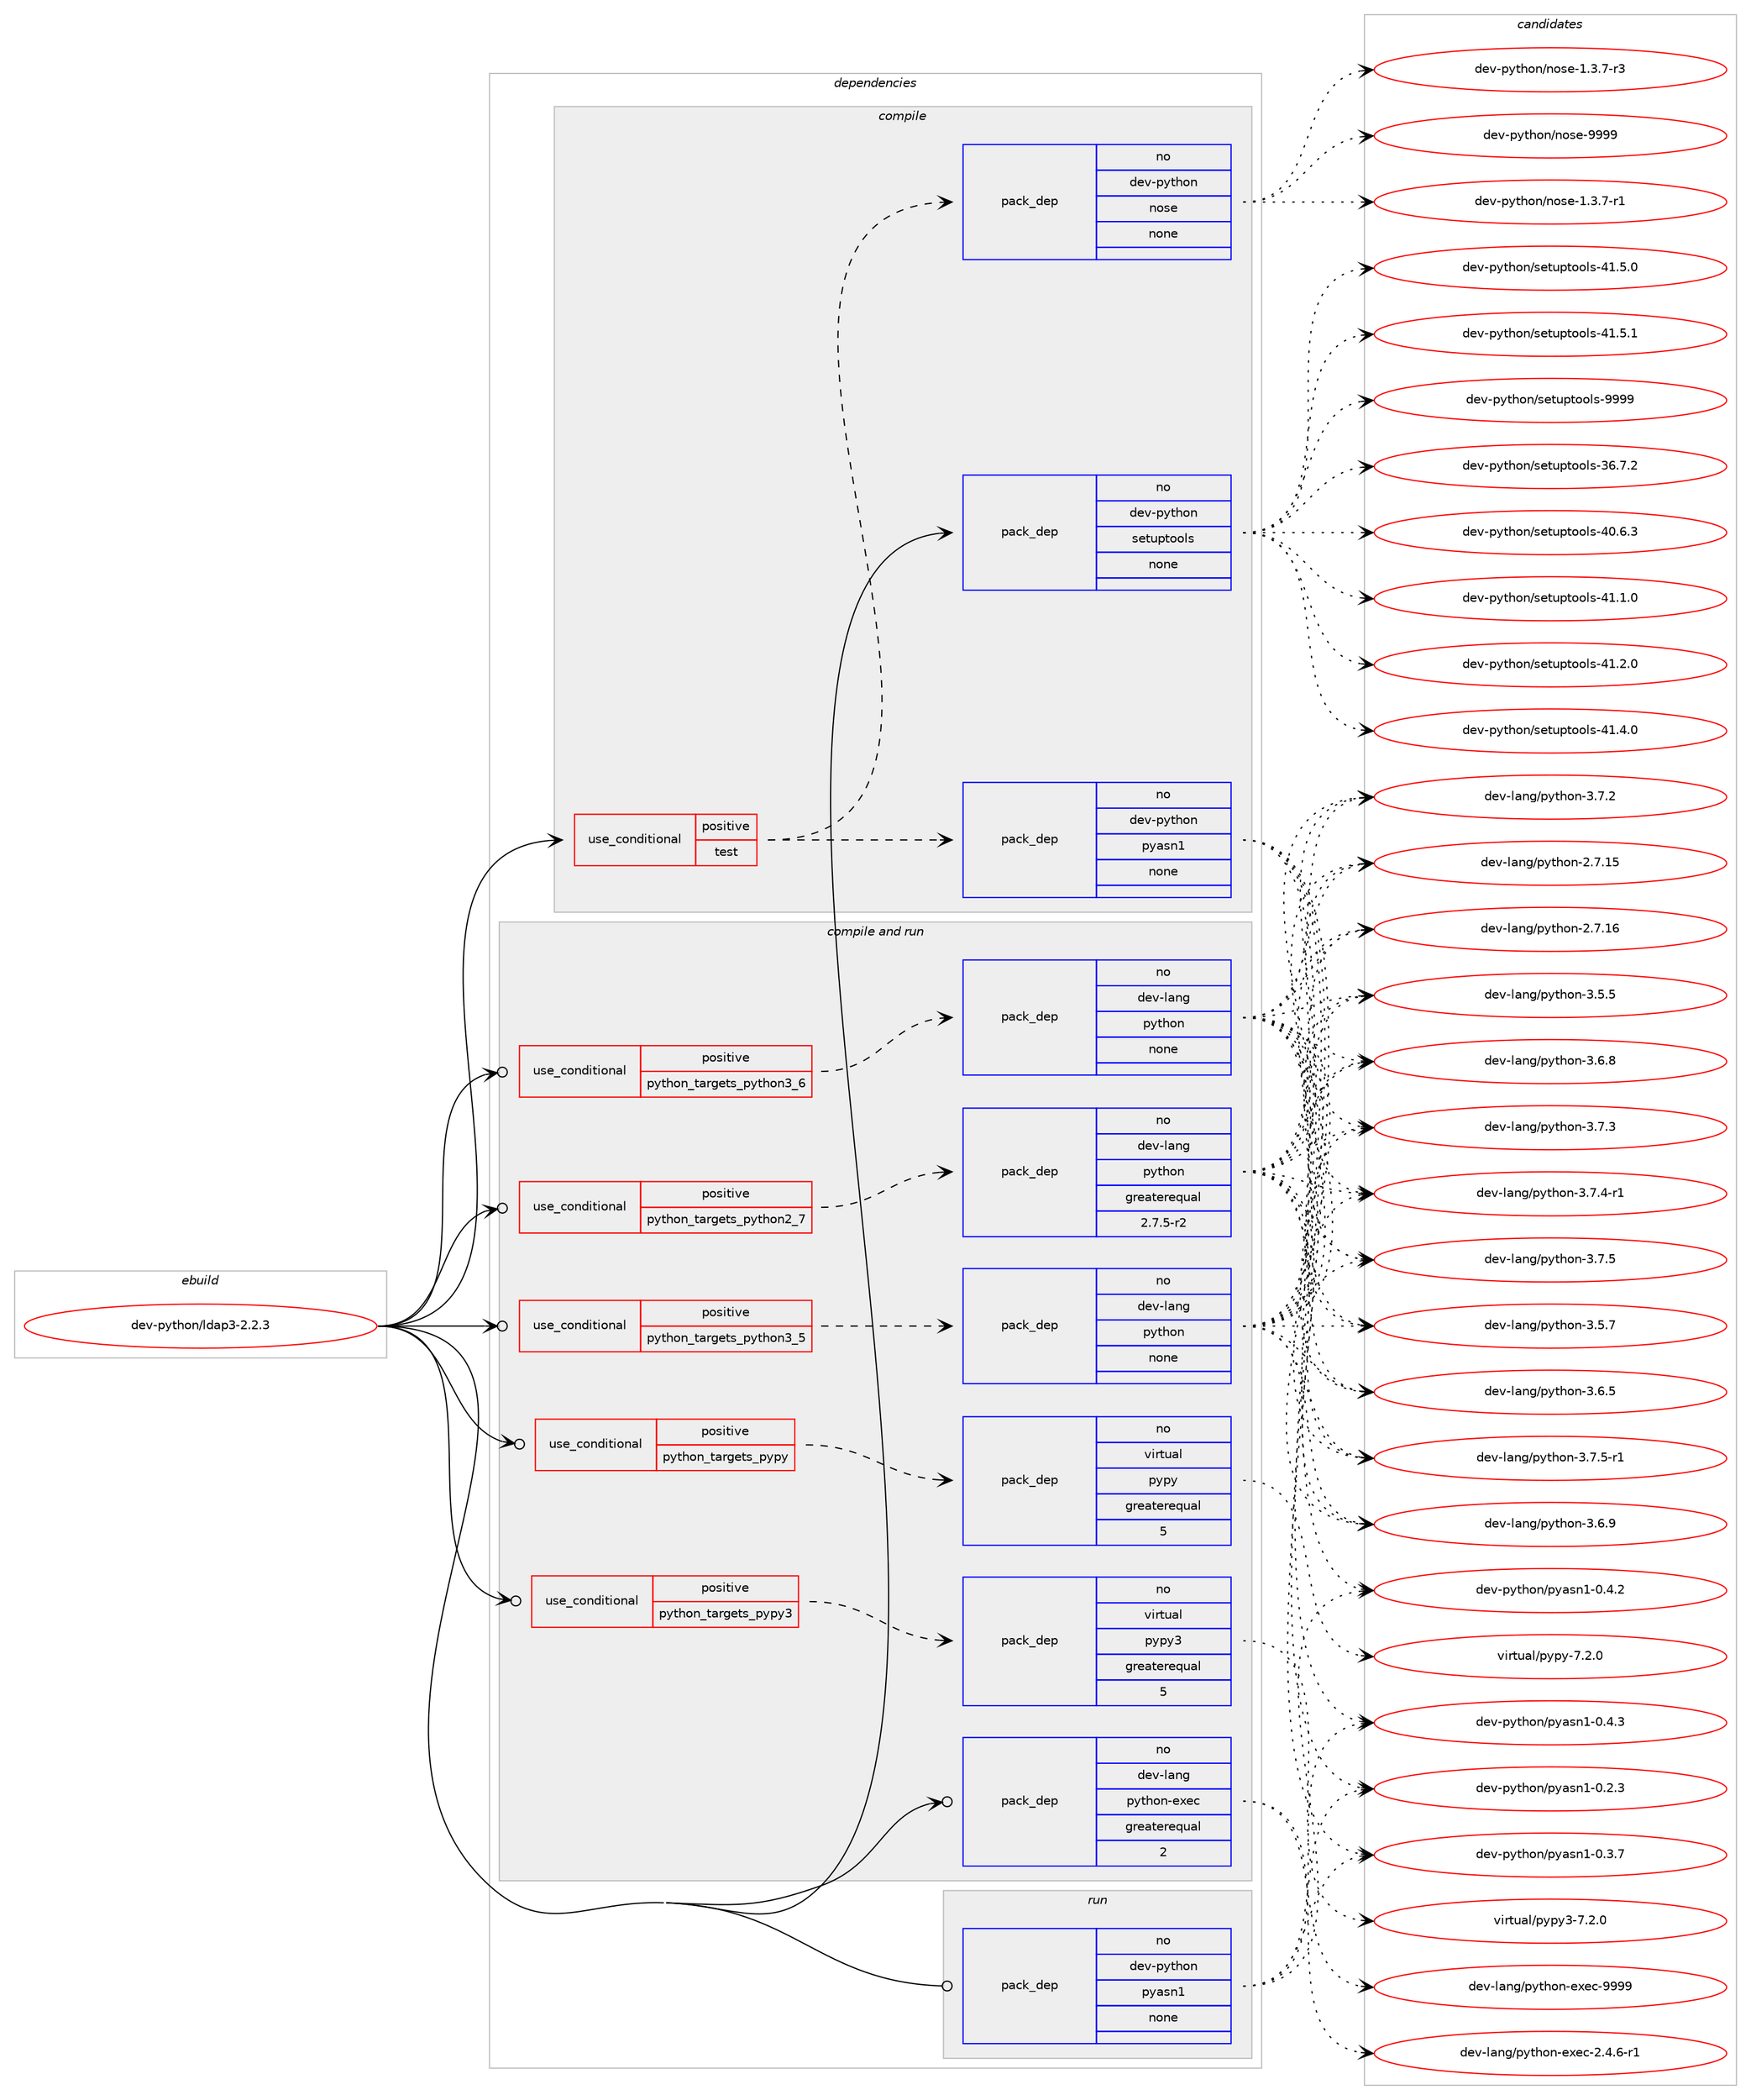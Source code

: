 digraph prolog {

# *************
# Graph options
# *************

newrank=true;
concentrate=true;
compound=true;
graph [rankdir=LR,fontname=Helvetica,fontsize=10,ranksep=1.5];#, ranksep=2.5, nodesep=0.2];
edge  [arrowhead=vee];
node  [fontname=Helvetica,fontsize=10];

# **********
# The ebuild
# **********

subgraph cluster_leftcol {
color=gray;
rank=same;
label=<<i>ebuild</i>>;
id [label="dev-python/ldap3-2.2.3", color=red, width=4, href="../dev-python/ldap3-2.2.3.svg"];
}

# ****************
# The dependencies
# ****************

subgraph cluster_midcol {
color=gray;
label=<<i>dependencies</i>>;
subgraph cluster_compile {
fillcolor="#eeeeee";
style=filled;
label=<<i>compile</i>>;
subgraph cond141869 {
dependency612646 [label=<<TABLE BORDER="0" CELLBORDER="1" CELLSPACING="0" CELLPADDING="4"><TR><TD ROWSPAN="3" CELLPADDING="10">use_conditional</TD></TR><TR><TD>positive</TD></TR><TR><TD>test</TD></TR></TABLE>>, shape=none, color=red];
subgraph pack458973 {
dependency612647 [label=<<TABLE BORDER="0" CELLBORDER="1" CELLSPACING="0" CELLPADDING="4" WIDTH="220"><TR><TD ROWSPAN="6" CELLPADDING="30">pack_dep</TD></TR><TR><TD WIDTH="110">no</TD></TR><TR><TD>dev-python</TD></TR><TR><TD>nose</TD></TR><TR><TD>none</TD></TR><TR><TD></TD></TR></TABLE>>, shape=none, color=blue];
}
dependency612646:e -> dependency612647:w [weight=20,style="dashed",arrowhead="vee"];
subgraph pack458974 {
dependency612648 [label=<<TABLE BORDER="0" CELLBORDER="1" CELLSPACING="0" CELLPADDING="4" WIDTH="220"><TR><TD ROWSPAN="6" CELLPADDING="30">pack_dep</TD></TR><TR><TD WIDTH="110">no</TD></TR><TR><TD>dev-python</TD></TR><TR><TD>pyasn1</TD></TR><TR><TD>none</TD></TR><TR><TD></TD></TR></TABLE>>, shape=none, color=blue];
}
dependency612646:e -> dependency612648:w [weight=20,style="dashed",arrowhead="vee"];
}
id:e -> dependency612646:w [weight=20,style="solid",arrowhead="vee"];
subgraph pack458975 {
dependency612649 [label=<<TABLE BORDER="0" CELLBORDER="1" CELLSPACING="0" CELLPADDING="4" WIDTH="220"><TR><TD ROWSPAN="6" CELLPADDING="30">pack_dep</TD></TR><TR><TD WIDTH="110">no</TD></TR><TR><TD>dev-python</TD></TR><TR><TD>setuptools</TD></TR><TR><TD>none</TD></TR><TR><TD></TD></TR></TABLE>>, shape=none, color=blue];
}
id:e -> dependency612649:w [weight=20,style="solid",arrowhead="vee"];
}
subgraph cluster_compileandrun {
fillcolor="#eeeeee";
style=filled;
label=<<i>compile and run</i>>;
subgraph cond141870 {
dependency612650 [label=<<TABLE BORDER="0" CELLBORDER="1" CELLSPACING="0" CELLPADDING="4"><TR><TD ROWSPAN="3" CELLPADDING="10">use_conditional</TD></TR><TR><TD>positive</TD></TR><TR><TD>python_targets_pypy</TD></TR></TABLE>>, shape=none, color=red];
subgraph pack458976 {
dependency612651 [label=<<TABLE BORDER="0" CELLBORDER="1" CELLSPACING="0" CELLPADDING="4" WIDTH="220"><TR><TD ROWSPAN="6" CELLPADDING="30">pack_dep</TD></TR><TR><TD WIDTH="110">no</TD></TR><TR><TD>virtual</TD></TR><TR><TD>pypy</TD></TR><TR><TD>greaterequal</TD></TR><TR><TD>5</TD></TR></TABLE>>, shape=none, color=blue];
}
dependency612650:e -> dependency612651:w [weight=20,style="dashed",arrowhead="vee"];
}
id:e -> dependency612650:w [weight=20,style="solid",arrowhead="odotvee"];
subgraph cond141871 {
dependency612652 [label=<<TABLE BORDER="0" CELLBORDER="1" CELLSPACING="0" CELLPADDING="4"><TR><TD ROWSPAN="3" CELLPADDING="10">use_conditional</TD></TR><TR><TD>positive</TD></TR><TR><TD>python_targets_pypy3</TD></TR></TABLE>>, shape=none, color=red];
subgraph pack458977 {
dependency612653 [label=<<TABLE BORDER="0" CELLBORDER="1" CELLSPACING="0" CELLPADDING="4" WIDTH="220"><TR><TD ROWSPAN="6" CELLPADDING="30">pack_dep</TD></TR><TR><TD WIDTH="110">no</TD></TR><TR><TD>virtual</TD></TR><TR><TD>pypy3</TD></TR><TR><TD>greaterequal</TD></TR><TR><TD>5</TD></TR></TABLE>>, shape=none, color=blue];
}
dependency612652:e -> dependency612653:w [weight=20,style="dashed",arrowhead="vee"];
}
id:e -> dependency612652:w [weight=20,style="solid",arrowhead="odotvee"];
subgraph cond141872 {
dependency612654 [label=<<TABLE BORDER="0" CELLBORDER="1" CELLSPACING="0" CELLPADDING="4"><TR><TD ROWSPAN="3" CELLPADDING="10">use_conditional</TD></TR><TR><TD>positive</TD></TR><TR><TD>python_targets_python2_7</TD></TR></TABLE>>, shape=none, color=red];
subgraph pack458978 {
dependency612655 [label=<<TABLE BORDER="0" CELLBORDER="1" CELLSPACING="0" CELLPADDING="4" WIDTH="220"><TR><TD ROWSPAN="6" CELLPADDING="30">pack_dep</TD></TR><TR><TD WIDTH="110">no</TD></TR><TR><TD>dev-lang</TD></TR><TR><TD>python</TD></TR><TR><TD>greaterequal</TD></TR><TR><TD>2.7.5-r2</TD></TR></TABLE>>, shape=none, color=blue];
}
dependency612654:e -> dependency612655:w [weight=20,style="dashed",arrowhead="vee"];
}
id:e -> dependency612654:w [weight=20,style="solid",arrowhead="odotvee"];
subgraph cond141873 {
dependency612656 [label=<<TABLE BORDER="0" CELLBORDER="1" CELLSPACING="0" CELLPADDING="4"><TR><TD ROWSPAN="3" CELLPADDING="10">use_conditional</TD></TR><TR><TD>positive</TD></TR><TR><TD>python_targets_python3_5</TD></TR></TABLE>>, shape=none, color=red];
subgraph pack458979 {
dependency612657 [label=<<TABLE BORDER="0" CELLBORDER="1" CELLSPACING="0" CELLPADDING="4" WIDTH="220"><TR><TD ROWSPAN="6" CELLPADDING="30">pack_dep</TD></TR><TR><TD WIDTH="110">no</TD></TR><TR><TD>dev-lang</TD></TR><TR><TD>python</TD></TR><TR><TD>none</TD></TR><TR><TD></TD></TR></TABLE>>, shape=none, color=blue];
}
dependency612656:e -> dependency612657:w [weight=20,style="dashed",arrowhead="vee"];
}
id:e -> dependency612656:w [weight=20,style="solid",arrowhead="odotvee"];
subgraph cond141874 {
dependency612658 [label=<<TABLE BORDER="0" CELLBORDER="1" CELLSPACING="0" CELLPADDING="4"><TR><TD ROWSPAN="3" CELLPADDING="10">use_conditional</TD></TR><TR><TD>positive</TD></TR><TR><TD>python_targets_python3_6</TD></TR></TABLE>>, shape=none, color=red];
subgraph pack458980 {
dependency612659 [label=<<TABLE BORDER="0" CELLBORDER="1" CELLSPACING="0" CELLPADDING="4" WIDTH="220"><TR><TD ROWSPAN="6" CELLPADDING="30">pack_dep</TD></TR><TR><TD WIDTH="110">no</TD></TR><TR><TD>dev-lang</TD></TR><TR><TD>python</TD></TR><TR><TD>none</TD></TR><TR><TD></TD></TR></TABLE>>, shape=none, color=blue];
}
dependency612658:e -> dependency612659:w [weight=20,style="dashed",arrowhead="vee"];
}
id:e -> dependency612658:w [weight=20,style="solid",arrowhead="odotvee"];
subgraph pack458981 {
dependency612660 [label=<<TABLE BORDER="0" CELLBORDER="1" CELLSPACING="0" CELLPADDING="4" WIDTH="220"><TR><TD ROWSPAN="6" CELLPADDING="30">pack_dep</TD></TR><TR><TD WIDTH="110">no</TD></TR><TR><TD>dev-lang</TD></TR><TR><TD>python-exec</TD></TR><TR><TD>greaterequal</TD></TR><TR><TD>2</TD></TR></TABLE>>, shape=none, color=blue];
}
id:e -> dependency612660:w [weight=20,style="solid",arrowhead="odotvee"];
}
subgraph cluster_run {
fillcolor="#eeeeee";
style=filled;
label=<<i>run</i>>;
subgraph pack458982 {
dependency612661 [label=<<TABLE BORDER="0" CELLBORDER="1" CELLSPACING="0" CELLPADDING="4" WIDTH="220"><TR><TD ROWSPAN="6" CELLPADDING="30">pack_dep</TD></TR><TR><TD WIDTH="110">no</TD></TR><TR><TD>dev-python</TD></TR><TR><TD>pyasn1</TD></TR><TR><TD>none</TD></TR><TR><TD></TD></TR></TABLE>>, shape=none, color=blue];
}
id:e -> dependency612661:w [weight=20,style="solid",arrowhead="odot"];
}
}

# **************
# The candidates
# **************

subgraph cluster_choices {
rank=same;
color=gray;
label=<<i>candidates</i>>;

subgraph choice458973 {
color=black;
nodesep=1;
choice10010111845112121116104111110471101111151014549465146554511449 [label="dev-python/nose-1.3.7-r1", color=red, width=4,href="../dev-python/nose-1.3.7-r1.svg"];
choice10010111845112121116104111110471101111151014549465146554511451 [label="dev-python/nose-1.3.7-r3", color=red, width=4,href="../dev-python/nose-1.3.7-r3.svg"];
choice10010111845112121116104111110471101111151014557575757 [label="dev-python/nose-9999", color=red, width=4,href="../dev-python/nose-9999.svg"];
dependency612647:e -> choice10010111845112121116104111110471101111151014549465146554511449:w [style=dotted,weight="100"];
dependency612647:e -> choice10010111845112121116104111110471101111151014549465146554511451:w [style=dotted,weight="100"];
dependency612647:e -> choice10010111845112121116104111110471101111151014557575757:w [style=dotted,weight="100"];
}
subgraph choice458974 {
color=black;
nodesep=1;
choice10010111845112121116104111110471121219711511049454846504651 [label="dev-python/pyasn1-0.2.3", color=red, width=4,href="../dev-python/pyasn1-0.2.3.svg"];
choice10010111845112121116104111110471121219711511049454846514655 [label="dev-python/pyasn1-0.3.7", color=red, width=4,href="../dev-python/pyasn1-0.3.7.svg"];
choice10010111845112121116104111110471121219711511049454846524650 [label="dev-python/pyasn1-0.4.2", color=red, width=4,href="../dev-python/pyasn1-0.4.2.svg"];
choice10010111845112121116104111110471121219711511049454846524651 [label="dev-python/pyasn1-0.4.3", color=red, width=4,href="../dev-python/pyasn1-0.4.3.svg"];
dependency612648:e -> choice10010111845112121116104111110471121219711511049454846504651:w [style=dotted,weight="100"];
dependency612648:e -> choice10010111845112121116104111110471121219711511049454846514655:w [style=dotted,weight="100"];
dependency612648:e -> choice10010111845112121116104111110471121219711511049454846524650:w [style=dotted,weight="100"];
dependency612648:e -> choice10010111845112121116104111110471121219711511049454846524651:w [style=dotted,weight="100"];
}
subgraph choice458975 {
color=black;
nodesep=1;
choice100101118451121211161041111104711510111611711211611111110811545515446554650 [label="dev-python/setuptools-36.7.2", color=red, width=4,href="../dev-python/setuptools-36.7.2.svg"];
choice100101118451121211161041111104711510111611711211611111110811545524846544651 [label="dev-python/setuptools-40.6.3", color=red, width=4,href="../dev-python/setuptools-40.6.3.svg"];
choice100101118451121211161041111104711510111611711211611111110811545524946494648 [label="dev-python/setuptools-41.1.0", color=red, width=4,href="../dev-python/setuptools-41.1.0.svg"];
choice100101118451121211161041111104711510111611711211611111110811545524946504648 [label="dev-python/setuptools-41.2.0", color=red, width=4,href="../dev-python/setuptools-41.2.0.svg"];
choice100101118451121211161041111104711510111611711211611111110811545524946524648 [label="dev-python/setuptools-41.4.0", color=red, width=4,href="../dev-python/setuptools-41.4.0.svg"];
choice100101118451121211161041111104711510111611711211611111110811545524946534648 [label="dev-python/setuptools-41.5.0", color=red, width=4,href="../dev-python/setuptools-41.5.0.svg"];
choice100101118451121211161041111104711510111611711211611111110811545524946534649 [label="dev-python/setuptools-41.5.1", color=red, width=4,href="../dev-python/setuptools-41.5.1.svg"];
choice10010111845112121116104111110471151011161171121161111111081154557575757 [label="dev-python/setuptools-9999", color=red, width=4,href="../dev-python/setuptools-9999.svg"];
dependency612649:e -> choice100101118451121211161041111104711510111611711211611111110811545515446554650:w [style=dotted,weight="100"];
dependency612649:e -> choice100101118451121211161041111104711510111611711211611111110811545524846544651:w [style=dotted,weight="100"];
dependency612649:e -> choice100101118451121211161041111104711510111611711211611111110811545524946494648:w [style=dotted,weight="100"];
dependency612649:e -> choice100101118451121211161041111104711510111611711211611111110811545524946504648:w [style=dotted,weight="100"];
dependency612649:e -> choice100101118451121211161041111104711510111611711211611111110811545524946524648:w [style=dotted,weight="100"];
dependency612649:e -> choice100101118451121211161041111104711510111611711211611111110811545524946534648:w [style=dotted,weight="100"];
dependency612649:e -> choice100101118451121211161041111104711510111611711211611111110811545524946534649:w [style=dotted,weight="100"];
dependency612649:e -> choice10010111845112121116104111110471151011161171121161111111081154557575757:w [style=dotted,weight="100"];
}
subgraph choice458976 {
color=black;
nodesep=1;
choice1181051141161179710847112121112121455546504648 [label="virtual/pypy-7.2.0", color=red, width=4,href="../virtual/pypy-7.2.0.svg"];
dependency612651:e -> choice1181051141161179710847112121112121455546504648:w [style=dotted,weight="100"];
}
subgraph choice458977 {
color=black;
nodesep=1;
choice118105114116117971084711212111212151455546504648 [label="virtual/pypy3-7.2.0", color=red, width=4,href="../virtual/pypy3-7.2.0.svg"];
dependency612653:e -> choice118105114116117971084711212111212151455546504648:w [style=dotted,weight="100"];
}
subgraph choice458978 {
color=black;
nodesep=1;
choice10010111845108971101034711212111610411111045504655464953 [label="dev-lang/python-2.7.15", color=red, width=4,href="../dev-lang/python-2.7.15.svg"];
choice10010111845108971101034711212111610411111045504655464954 [label="dev-lang/python-2.7.16", color=red, width=4,href="../dev-lang/python-2.7.16.svg"];
choice100101118451089711010347112121116104111110455146534653 [label="dev-lang/python-3.5.5", color=red, width=4,href="../dev-lang/python-3.5.5.svg"];
choice100101118451089711010347112121116104111110455146534655 [label="dev-lang/python-3.5.7", color=red, width=4,href="../dev-lang/python-3.5.7.svg"];
choice100101118451089711010347112121116104111110455146544653 [label="dev-lang/python-3.6.5", color=red, width=4,href="../dev-lang/python-3.6.5.svg"];
choice100101118451089711010347112121116104111110455146544656 [label="dev-lang/python-3.6.8", color=red, width=4,href="../dev-lang/python-3.6.8.svg"];
choice100101118451089711010347112121116104111110455146544657 [label="dev-lang/python-3.6.9", color=red, width=4,href="../dev-lang/python-3.6.9.svg"];
choice100101118451089711010347112121116104111110455146554650 [label="dev-lang/python-3.7.2", color=red, width=4,href="../dev-lang/python-3.7.2.svg"];
choice100101118451089711010347112121116104111110455146554651 [label="dev-lang/python-3.7.3", color=red, width=4,href="../dev-lang/python-3.7.3.svg"];
choice1001011184510897110103471121211161041111104551465546524511449 [label="dev-lang/python-3.7.4-r1", color=red, width=4,href="../dev-lang/python-3.7.4-r1.svg"];
choice100101118451089711010347112121116104111110455146554653 [label="dev-lang/python-3.7.5", color=red, width=4,href="../dev-lang/python-3.7.5.svg"];
choice1001011184510897110103471121211161041111104551465546534511449 [label="dev-lang/python-3.7.5-r1", color=red, width=4,href="../dev-lang/python-3.7.5-r1.svg"];
dependency612655:e -> choice10010111845108971101034711212111610411111045504655464953:w [style=dotted,weight="100"];
dependency612655:e -> choice10010111845108971101034711212111610411111045504655464954:w [style=dotted,weight="100"];
dependency612655:e -> choice100101118451089711010347112121116104111110455146534653:w [style=dotted,weight="100"];
dependency612655:e -> choice100101118451089711010347112121116104111110455146534655:w [style=dotted,weight="100"];
dependency612655:e -> choice100101118451089711010347112121116104111110455146544653:w [style=dotted,weight="100"];
dependency612655:e -> choice100101118451089711010347112121116104111110455146544656:w [style=dotted,weight="100"];
dependency612655:e -> choice100101118451089711010347112121116104111110455146544657:w [style=dotted,weight="100"];
dependency612655:e -> choice100101118451089711010347112121116104111110455146554650:w [style=dotted,weight="100"];
dependency612655:e -> choice100101118451089711010347112121116104111110455146554651:w [style=dotted,weight="100"];
dependency612655:e -> choice1001011184510897110103471121211161041111104551465546524511449:w [style=dotted,weight="100"];
dependency612655:e -> choice100101118451089711010347112121116104111110455146554653:w [style=dotted,weight="100"];
dependency612655:e -> choice1001011184510897110103471121211161041111104551465546534511449:w [style=dotted,weight="100"];
}
subgraph choice458979 {
color=black;
nodesep=1;
choice10010111845108971101034711212111610411111045504655464953 [label="dev-lang/python-2.7.15", color=red, width=4,href="../dev-lang/python-2.7.15.svg"];
choice10010111845108971101034711212111610411111045504655464954 [label="dev-lang/python-2.7.16", color=red, width=4,href="../dev-lang/python-2.7.16.svg"];
choice100101118451089711010347112121116104111110455146534653 [label="dev-lang/python-3.5.5", color=red, width=4,href="../dev-lang/python-3.5.5.svg"];
choice100101118451089711010347112121116104111110455146534655 [label="dev-lang/python-3.5.7", color=red, width=4,href="../dev-lang/python-3.5.7.svg"];
choice100101118451089711010347112121116104111110455146544653 [label="dev-lang/python-3.6.5", color=red, width=4,href="../dev-lang/python-3.6.5.svg"];
choice100101118451089711010347112121116104111110455146544656 [label="dev-lang/python-3.6.8", color=red, width=4,href="../dev-lang/python-3.6.8.svg"];
choice100101118451089711010347112121116104111110455146544657 [label="dev-lang/python-3.6.9", color=red, width=4,href="../dev-lang/python-3.6.9.svg"];
choice100101118451089711010347112121116104111110455146554650 [label="dev-lang/python-3.7.2", color=red, width=4,href="../dev-lang/python-3.7.2.svg"];
choice100101118451089711010347112121116104111110455146554651 [label="dev-lang/python-3.7.3", color=red, width=4,href="../dev-lang/python-3.7.3.svg"];
choice1001011184510897110103471121211161041111104551465546524511449 [label="dev-lang/python-3.7.4-r1", color=red, width=4,href="../dev-lang/python-3.7.4-r1.svg"];
choice100101118451089711010347112121116104111110455146554653 [label="dev-lang/python-3.7.5", color=red, width=4,href="../dev-lang/python-3.7.5.svg"];
choice1001011184510897110103471121211161041111104551465546534511449 [label="dev-lang/python-3.7.5-r1", color=red, width=4,href="../dev-lang/python-3.7.5-r1.svg"];
dependency612657:e -> choice10010111845108971101034711212111610411111045504655464953:w [style=dotted,weight="100"];
dependency612657:e -> choice10010111845108971101034711212111610411111045504655464954:w [style=dotted,weight="100"];
dependency612657:e -> choice100101118451089711010347112121116104111110455146534653:w [style=dotted,weight="100"];
dependency612657:e -> choice100101118451089711010347112121116104111110455146534655:w [style=dotted,weight="100"];
dependency612657:e -> choice100101118451089711010347112121116104111110455146544653:w [style=dotted,weight="100"];
dependency612657:e -> choice100101118451089711010347112121116104111110455146544656:w [style=dotted,weight="100"];
dependency612657:e -> choice100101118451089711010347112121116104111110455146544657:w [style=dotted,weight="100"];
dependency612657:e -> choice100101118451089711010347112121116104111110455146554650:w [style=dotted,weight="100"];
dependency612657:e -> choice100101118451089711010347112121116104111110455146554651:w [style=dotted,weight="100"];
dependency612657:e -> choice1001011184510897110103471121211161041111104551465546524511449:w [style=dotted,weight="100"];
dependency612657:e -> choice100101118451089711010347112121116104111110455146554653:w [style=dotted,weight="100"];
dependency612657:e -> choice1001011184510897110103471121211161041111104551465546534511449:w [style=dotted,weight="100"];
}
subgraph choice458980 {
color=black;
nodesep=1;
choice10010111845108971101034711212111610411111045504655464953 [label="dev-lang/python-2.7.15", color=red, width=4,href="../dev-lang/python-2.7.15.svg"];
choice10010111845108971101034711212111610411111045504655464954 [label="dev-lang/python-2.7.16", color=red, width=4,href="../dev-lang/python-2.7.16.svg"];
choice100101118451089711010347112121116104111110455146534653 [label="dev-lang/python-3.5.5", color=red, width=4,href="../dev-lang/python-3.5.5.svg"];
choice100101118451089711010347112121116104111110455146534655 [label="dev-lang/python-3.5.7", color=red, width=4,href="../dev-lang/python-3.5.7.svg"];
choice100101118451089711010347112121116104111110455146544653 [label="dev-lang/python-3.6.5", color=red, width=4,href="../dev-lang/python-3.6.5.svg"];
choice100101118451089711010347112121116104111110455146544656 [label="dev-lang/python-3.6.8", color=red, width=4,href="../dev-lang/python-3.6.8.svg"];
choice100101118451089711010347112121116104111110455146544657 [label="dev-lang/python-3.6.9", color=red, width=4,href="../dev-lang/python-3.6.9.svg"];
choice100101118451089711010347112121116104111110455146554650 [label="dev-lang/python-3.7.2", color=red, width=4,href="../dev-lang/python-3.7.2.svg"];
choice100101118451089711010347112121116104111110455146554651 [label="dev-lang/python-3.7.3", color=red, width=4,href="../dev-lang/python-3.7.3.svg"];
choice1001011184510897110103471121211161041111104551465546524511449 [label="dev-lang/python-3.7.4-r1", color=red, width=4,href="../dev-lang/python-3.7.4-r1.svg"];
choice100101118451089711010347112121116104111110455146554653 [label="dev-lang/python-3.7.5", color=red, width=4,href="../dev-lang/python-3.7.5.svg"];
choice1001011184510897110103471121211161041111104551465546534511449 [label="dev-lang/python-3.7.5-r1", color=red, width=4,href="../dev-lang/python-3.7.5-r1.svg"];
dependency612659:e -> choice10010111845108971101034711212111610411111045504655464953:w [style=dotted,weight="100"];
dependency612659:e -> choice10010111845108971101034711212111610411111045504655464954:w [style=dotted,weight="100"];
dependency612659:e -> choice100101118451089711010347112121116104111110455146534653:w [style=dotted,weight="100"];
dependency612659:e -> choice100101118451089711010347112121116104111110455146534655:w [style=dotted,weight="100"];
dependency612659:e -> choice100101118451089711010347112121116104111110455146544653:w [style=dotted,weight="100"];
dependency612659:e -> choice100101118451089711010347112121116104111110455146544656:w [style=dotted,weight="100"];
dependency612659:e -> choice100101118451089711010347112121116104111110455146544657:w [style=dotted,weight="100"];
dependency612659:e -> choice100101118451089711010347112121116104111110455146554650:w [style=dotted,weight="100"];
dependency612659:e -> choice100101118451089711010347112121116104111110455146554651:w [style=dotted,weight="100"];
dependency612659:e -> choice1001011184510897110103471121211161041111104551465546524511449:w [style=dotted,weight="100"];
dependency612659:e -> choice100101118451089711010347112121116104111110455146554653:w [style=dotted,weight="100"];
dependency612659:e -> choice1001011184510897110103471121211161041111104551465546534511449:w [style=dotted,weight="100"];
}
subgraph choice458981 {
color=black;
nodesep=1;
choice10010111845108971101034711212111610411111045101120101994550465246544511449 [label="dev-lang/python-exec-2.4.6-r1", color=red, width=4,href="../dev-lang/python-exec-2.4.6-r1.svg"];
choice10010111845108971101034711212111610411111045101120101994557575757 [label="dev-lang/python-exec-9999", color=red, width=4,href="../dev-lang/python-exec-9999.svg"];
dependency612660:e -> choice10010111845108971101034711212111610411111045101120101994550465246544511449:w [style=dotted,weight="100"];
dependency612660:e -> choice10010111845108971101034711212111610411111045101120101994557575757:w [style=dotted,weight="100"];
}
subgraph choice458982 {
color=black;
nodesep=1;
choice10010111845112121116104111110471121219711511049454846504651 [label="dev-python/pyasn1-0.2.3", color=red, width=4,href="../dev-python/pyasn1-0.2.3.svg"];
choice10010111845112121116104111110471121219711511049454846514655 [label="dev-python/pyasn1-0.3.7", color=red, width=4,href="../dev-python/pyasn1-0.3.7.svg"];
choice10010111845112121116104111110471121219711511049454846524650 [label="dev-python/pyasn1-0.4.2", color=red, width=4,href="../dev-python/pyasn1-0.4.2.svg"];
choice10010111845112121116104111110471121219711511049454846524651 [label="dev-python/pyasn1-0.4.3", color=red, width=4,href="../dev-python/pyasn1-0.4.3.svg"];
dependency612661:e -> choice10010111845112121116104111110471121219711511049454846504651:w [style=dotted,weight="100"];
dependency612661:e -> choice10010111845112121116104111110471121219711511049454846514655:w [style=dotted,weight="100"];
dependency612661:e -> choice10010111845112121116104111110471121219711511049454846524650:w [style=dotted,weight="100"];
dependency612661:e -> choice10010111845112121116104111110471121219711511049454846524651:w [style=dotted,weight="100"];
}
}

}
